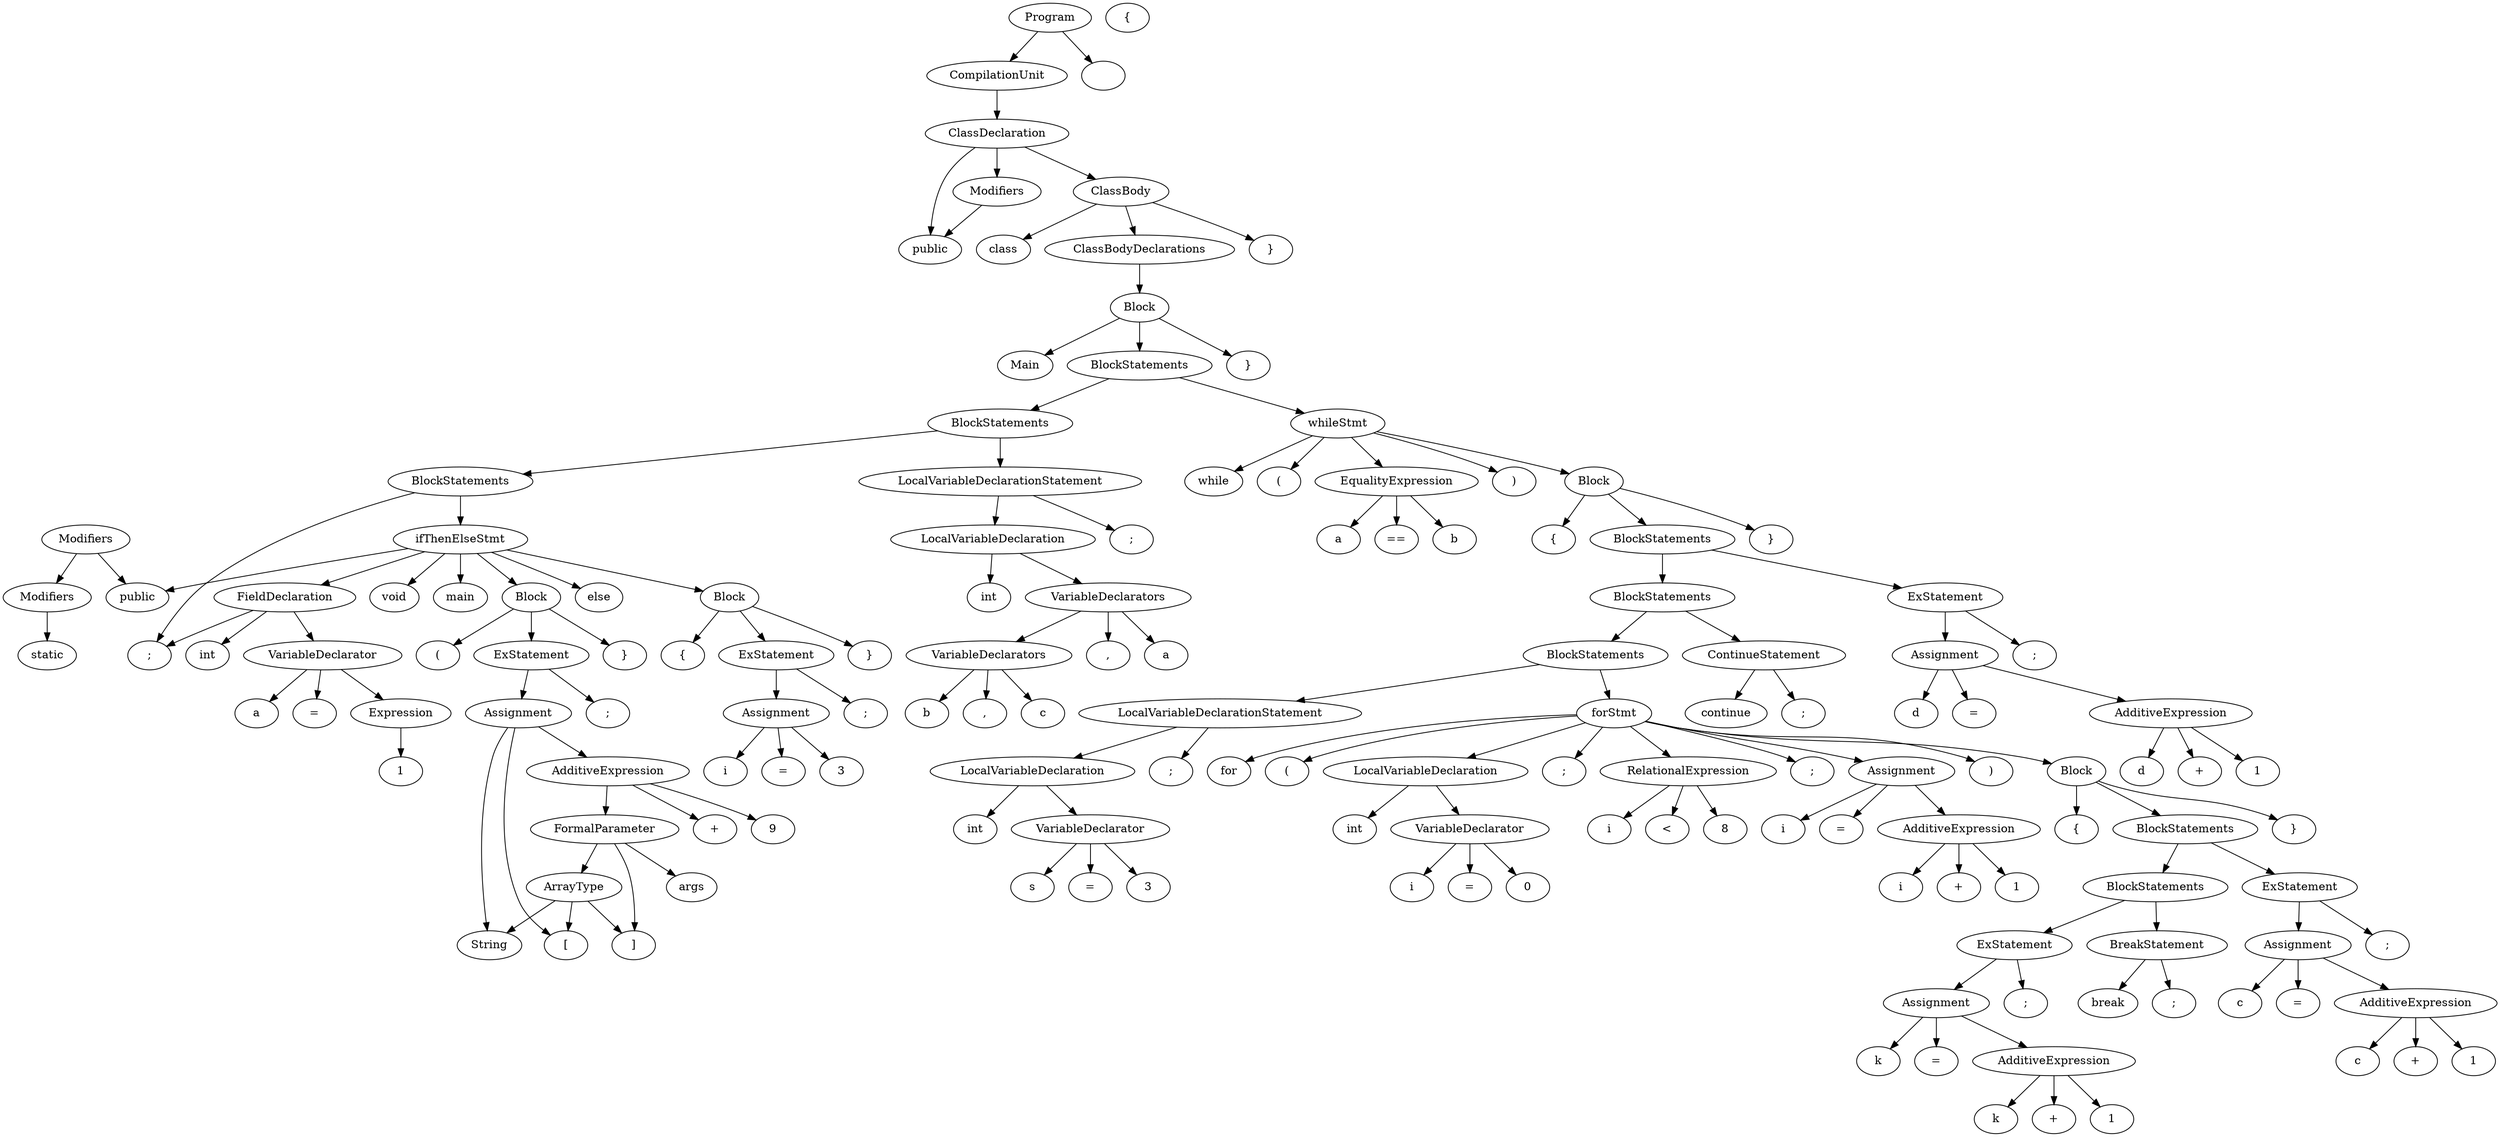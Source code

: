 digraph G {
n1 [label="public"]
n2 [label="Modifiers"]
n2->n1;
n3 [label="class"]
n4 [label="Main"]
n5 [label="{"]
n6 [label="int"]
n7 [label="a"]
n8 [label="="]
n9 [label="1"]
n10 [label="Expression"]
n10->n9;
n11 [label="VariableDeclarator"]
n11->n10;
n11->n8;
n11->n7;
n12 [label=";"]
n13 [label="FieldDeclaration"]
n13->n12;
n13->n11;
n13->n6;
n14 [label="public"]
n15 [label="static"]
n16 [label="Modifiers"]
n16->n15;
n17 [label="Modifiers"]
n17->n16;
n17->n14;
n18 [label="void"]
n19 [label="main"]
n20 [label="("]
n21 [label="String"]
n22 [label="["]
n23 [label="]"]
n24 [label="ArrayType"]
n24->n23;
n24->n22;
n24->n21;
n25 [label="args"]
n26 [label="FormalParameter"]
n26->n25;
n26->n24;
n26->n23;
n27 [label="+"]
n28 [label="9"]
n29 [label="AdditiveExpression"]
n29->n28;
n29->n27;
n29->n26;
n30 [label="Assignment"]
n30->n29;
n30->n22;
n30->n21;
n31 [label=";"]
n32 [label="ExStatement"]
n32->n31;
n32->n30;
n33 [label="}"]
n34 [label="Block"]
n34->n33;
n34->n32;
n34->n20;
n35 [label="else"]
n36 [label="{"]
n37 [label="i"]
n38 [label="="]
n39 [label="3"]
n40 [label="Assignment"]
n40->n39;
n40->n38;
n40->n37;
n41 [label=";"]
n42 [label="ExStatement"]
n42->n41;
n42->n40;
n43 [label="}"]
n44 [label="Block"]
n44->n43;
n44->n42;
n44->n36;
n45 [label="ifThenElseStmt"]
n45->n44;
n45->n35;
n45->n34;
n45->n19;
n45->n18;
n45->n14;
n45->n13;
n46 [label="BlockStatements"]
n46->n45;
n46->n12;
n47 [label="int"]
n48 [label="b"]
n49 [label=","]
n50 [label="c"]
n51 [label="VariableDeclarators"]
n51->n50;
n51->n49;
n51->n48;
n52 [label=","]
n53 [label="a"]
n54 [label="VariableDeclarators"]
n54->n53;
n54->n52;
n54->n51;
n55 [label="LocalVariableDeclaration"]
n55->n54;
n55->n47;
n56 [label=";"]
n57 [label="LocalVariableDeclarationStatement"]
n57->n56;
n57->n55;
n58 [label="BlockStatements"]
n58->n57;
n58->n46;
n59 [label="while"]
n60 [label="("]
n61 [label="a"]
n62 [label="=="]
n63 [label="b"]
n64 [label="EqualityExpression"]
n64->n63;
n64->n62;
n64->n61;
n65 [label=")"]
n66 [label="{"]
n67 [label="int"]
n68 [label="s"]
n69 [label="="]
n70 [label="3"]
n71 [label="VariableDeclarator"]
n71->n70;
n71->n69;
n71->n68;
n72 [label="LocalVariableDeclaration"]
n72->n71;
n72->n67;
n73 [label=";"]
n74 [label="LocalVariableDeclarationStatement"]
n74->n73;
n74->n72;
n75 [label="for"]
n76 [label="("]
n77 [label="int"]
n78 [label="i"]
n79 [label="="]
n80 [label="0"]
n81 [label="VariableDeclarator"]
n81->n80;
n81->n79;
n81->n78;
n82 [label="LocalVariableDeclaration"]
n82->n81;
n82->n77;
n83 [label=";"]
n84 [label="i"]
n85 [label="<"]
n86 [label="8"]
n87 [label="RelationalExpression"]
n87->n86;
n87->n85;
n87->n84;
n88 [label=";"]
n89 [label="i"]
n90 [label="="]
n91 [label="i"]
n92 [label="+"]
n93 [label="1"]
n94 [label="AdditiveExpression"]
n94->n93;
n94->n92;
n94->n91;
n95 [label="Assignment"]
n95->n94;
n95->n90;
n95->n89;
n96 [label=")"]
n97 [label="{"]
n98 [label="k"]
n99 [label="="]
n100 [label="k"]
n101 [label="+"]
n102 [label="1"]
n103 [label="AdditiveExpression"]
n103->n102;
n103->n101;
n103->n100;
n104 [label="Assignment"]
n104->n103;
n104->n99;
n104->n98;
n105 [label=";"]
n106 [label="ExStatement"]
n106->n105;
n106->n104;
n107 [label="break"]
n108 [label=";"]
n109 [label="BreakStatement"]
n109->n108;
n109->n107;
n110 [label="BlockStatements"]
n110->n109;
n110->n106;
n111 [label="c"]
n112 [label="="]
n113 [label="c"]
n114 [label="+"]
n115 [label="1"]
n116 [label="AdditiveExpression"]
n116->n115;
n116->n114;
n116->n113;
n117 [label="Assignment"]
n117->n116;
n117->n112;
n117->n111;
n118 [label=";"]
n119 [label="ExStatement"]
n119->n118;
n119->n117;
n120 [label="BlockStatements"]
n120->n119;
n120->n110;
n121 [label="}"]
n122 [label="Block"]
n122->n121;
n122->n120;
n122->n97;
n123 [label="forStmt"]
n123->n122;
n123->n96;
n123->n95;
n123->n88;
n123->n87;
n123->n83;
n123->n82;
n123->n76;
n123->n75;
n124 [label="BlockStatements"]
n124->n123;
n124->n74;
n125 [label="continue"]
n126 [label=";"]
n127 [label="ContinueStatement"]
n127->n126;
n127->n125;
n128 [label="BlockStatements"]
n128->n127;
n128->n124;
n129 [label="d"]
n130 [label="="]
n131 [label="d"]
n132 [label="+"]
n133 [label="1"]
n134 [label="AdditiveExpression"]
n134->n133;
n134->n132;
n134->n131;
n135 [label="Assignment"]
n135->n134;
n135->n130;
n135->n129;
n136 [label=";"]
n137 [label="ExStatement"]
n137->n136;
n137->n135;
n138 [label="BlockStatements"]
n138->n137;
n138->n128;
n139 [label="}"]
n140 [label="Block"]
n140->n139;
n140->n138;
n140->n66;
n141 [label="whileStmt"]
n141->n140;
n141->n65;
n141->n64;
n141->n60;
n141->n59;
n142 [label="BlockStatements"]
n142->n141;
n142->n58;
n143 [label="}"]
n144 [label="Block"]
n144->n143;
n144->n142;
n144->n4;
n145 [label="ClassBodyDeclarations"]
n145->n144;
n146 [label="}"]
n147 [label="ClassBody"]
n147->n146;
n147->n145;
n147->n3;
n148 [label="ClassDeclaration"]
n148->n147;
n148->n2;
n148->n1;
n149 [label="CompilationUnit"]
n149->n148;
n150 [label="Program"]
n150->n151;
n150->n149;
n151 [label=""]
}

